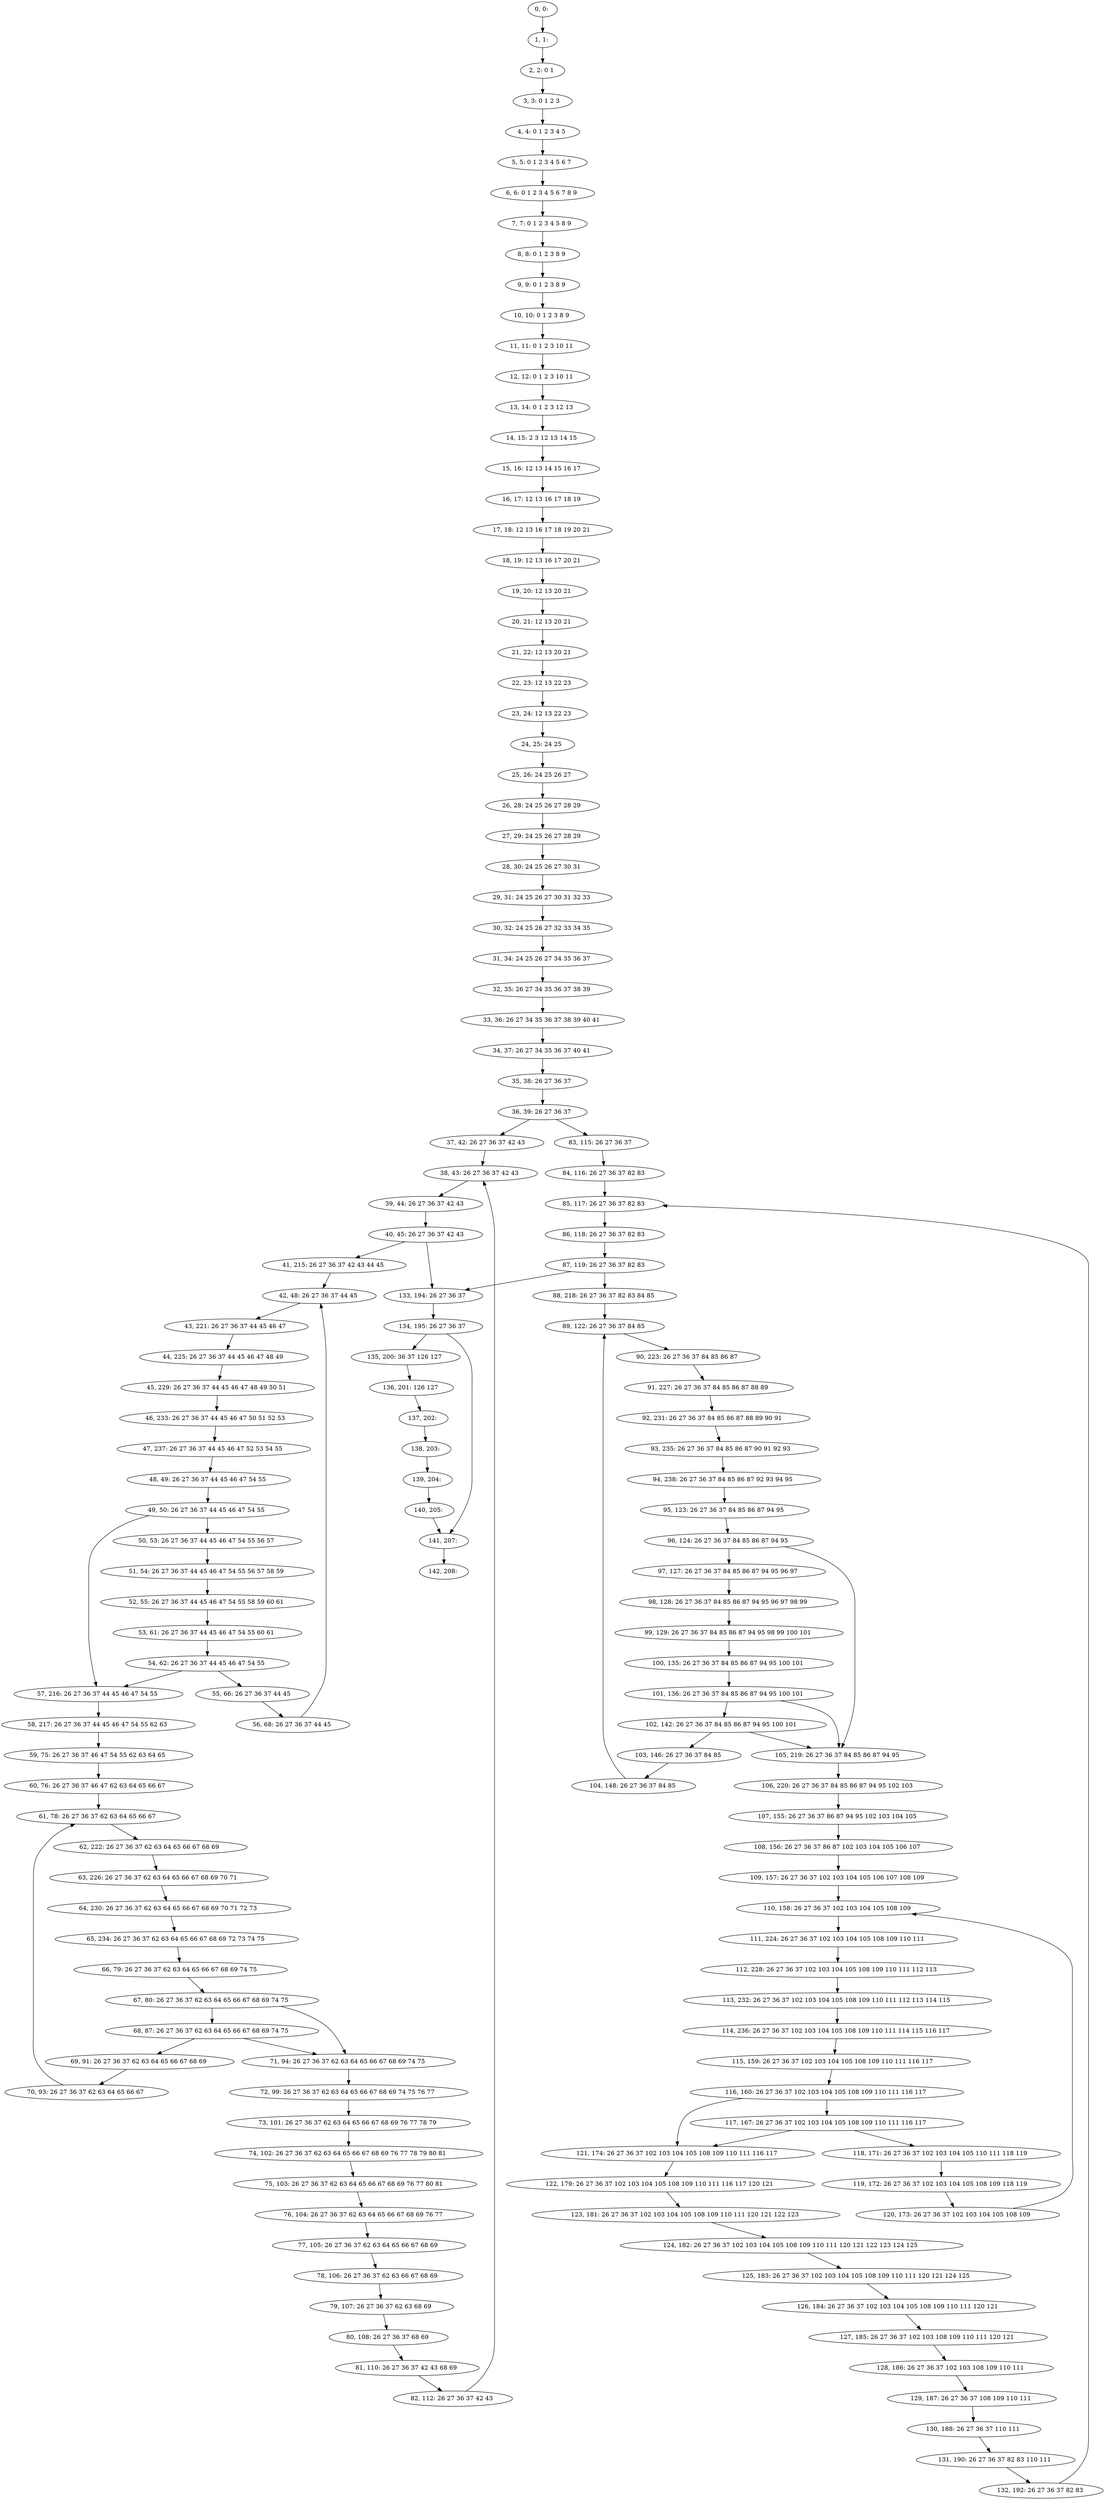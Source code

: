 digraph G {
0[label="0, 0: "];
1[label="1, 1: "];
2[label="2, 2: 0 1 "];
3[label="3, 3: 0 1 2 3 "];
4[label="4, 4: 0 1 2 3 4 5 "];
5[label="5, 5: 0 1 2 3 4 5 6 7 "];
6[label="6, 6: 0 1 2 3 4 5 6 7 8 9 "];
7[label="7, 7: 0 1 2 3 4 5 8 9 "];
8[label="8, 8: 0 1 2 3 8 9 "];
9[label="9, 9: 0 1 2 3 8 9 "];
10[label="10, 10: 0 1 2 3 8 9 "];
11[label="11, 11: 0 1 2 3 10 11 "];
12[label="12, 12: 0 1 2 3 10 11 "];
13[label="13, 14: 0 1 2 3 12 13 "];
14[label="14, 15: 2 3 12 13 14 15 "];
15[label="15, 16: 12 13 14 15 16 17 "];
16[label="16, 17: 12 13 16 17 18 19 "];
17[label="17, 18: 12 13 16 17 18 19 20 21 "];
18[label="18, 19: 12 13 16 17 20 21 "];
19[label="19, 20: 12 13 20 21 "];
20[label="20, 21: 12 13 20 21 "];
21[label="21, 22: 12 13 20 21 "];
22[label="22, 23: 12 13 22 23 "];
23[label="23, 24: 12 13 22 23 "];
24[label="24, 25: 24 25 "];
25[label="25, 26: 24 25 26 27 "];
26[label="26, 28: 24 25 26 27 28 29 "];
27[label="27, 29: 24 25 26 27 28 29 "];
28[label="28, 30: 24 25 26 27 30 31 "];
29[label="29, 31: 24 25 26 27 30 31 32 33 "];
30[label="30, 32: 24 25 26 27 32 33 34 35 "];
31[label="31, 34: 24 25 26 27 34 35 36 37 "];
32[label="32, 35: 26 27 34 35 36 37 38 39 "];
33[label="33, 36: 26 27 34 35 36 37 38 39 40 41 "];
34[label="34, 37: 26 27 34 35 36 37 40 41 "];
35[label="35, 38: 26 27 36 37 "];
36[label="36, 39: 26 27 36 37 "];
37[label="37, 42: 26 27 36 37 42 43 "];
38[label="38, 43: 26 27 36 37 42 43 "];
39[label="39, 44: 26 27 36 37 42 43 "];
40[label="40, 45: 26 27 36 37 42 43 "];
41[label="41, 215: 26 27 36 37 42 43 44 45 "];
42[label="42, 48: 26 27 36 37 44 45 "];
43[label="43, 221: 26 27 36 37 44 45 46 47 "];
44[label="44, 225: 26 27 36 37 44 45 46 47 48 49 "];
45[label="45, 229: 26 27 36 37 44 45 46 47 48 49 50 51 "];
46[label="46, 233: 26 27 36 37 44 45 46 47 50 51 52 53 "];
47[label="47, 237: 26 27 36 37 44 45 46 47 52 53 54 55 "];
48[label="48, 49: 26 27 36 37 44 45 46 47 54 55 "];
49[label="49, 50: 26 27 36 37 44 45 46 47 54 55 "];
50[label="50, 53: 26 27 36 37 44 45 46 47 54 55 56 57 "];
51[label="51, 54: 26 27 36 37 44 45 46 47 54 55 56 57 58 59 "];
52[label="52, 55: 26 27 36 37 44 45 46 47 54 55 58 59 60 61 "];
53[label="53, 61: 26 27 36 37 44 45 46 47 54 55 60 61 "];
54[label="54, 62: 26 27 36 37 44 45 46 47 54 55 "];
55[label="55, 66: 26 27 36 37 44 45 "];
56[label="56, 68: 26 27 36 37 44 45 "];
57[label="57, 216: 26 27 36 37 44 45 46 47 54 55 "];
58[label="58, 217: 26 27 36 37 44 45 46 47 54 55 62 63 "];
59[label="59, 75: 26 27 36 37 46 47 54 55 62 63 64 65 "];
60[label="60, 76: 26 27 36 37 46 47 62 63 64 65 66 67 "];
61[label="61, 78: 26 27 36 37 62 63 64 65 66 67 "];
62[label="62, 222: 26 27 36 37 62 63 64 65 66 67 68 69 "];
63[label="63, 226: 26 27 36 37 62 63 64 65 66 67 68 69 70 71 "];
64[label="64, 230: 26 27 36 37 62 63 64 65 66 67 68 69 70 71 72 73 "];
65[label="65, 234: 26 27 36 37 62 63 64 65 66 67 68 69 72 73 74 75 "];
66[label="66, 79: 26 27 36 37 62 63 64 65 66 67 68 69 74 75 "];
67[label="67, 80: 26 27 36 37 62 63 64 65 66 67 68 69 74 75 "];
68[label="68, 87: 26 27 36 37 62 63 64 65 66 67 68 69 74 75 "];
69[label="69, 91: 26 27 36 37 62 63 64 65 66 67 68 69 "];
70[label="70, 93: 26 27 36 37 62 63 64 65 66 67 "];
71[label="71, 94: 26 27 36 37 62 63 64 65 66 67 68 69 74 75 "];
72[label="72, 99: 26 27 36 37 62 63 64 65 66 67 68 69 74 75 76 77 "];
73[label="73, 101: 26 27 36 37 62 63 64 65 66 67 68 69 76 77 78 79 "];
74[label="74, 102: 26 27 36 37 62 63 64 65 66 67 68 69 76 77 78 79 80 81 "];
75[label="75, 103: 26 27 36 37 62 63 64 65 66 67 68 69 76 77 80 81 "];
76[label="76, 104: 26 27 36 37 62 63 64 65 66 67 68 69 76 77 "];
77[label="77, 105: 26 27 36 37 62 63 64 65 66 67 68 69 "];
78[label="78, 106: 26 27 36 37 62 63 66 67 68 69 "];
79[label="79, 107: 26 27 36 37 62 63 68 69 "];
80[label="80, 108: 26 27 36 37 68 69 "];
81[label="81, 110: 26 27 36 37 42 43 68 69 "];
82[label="82, 112: 26 27 36 37 42 43 "];
83[label="83, 115: 26 27 36 37 "];
84[label="84, 116: 26 27 36 37 82 83 "];
85[label="85, 117: 26 27 36 37 82 83 "];
86[label="86, 118: 26 27 36 37 82 83 "];
87[label="87, 119: 26 27 36 37 82 83 "];
88[label="88, 218: 26 27 36 37 82 83 84 85 "];
89[label="89, 122: 26 27 36 37 84 85 "];
90[label="90, 223: 26 27 36 37 84 85 86 87 "];
91[label="91, 227: 26 27 36 37 84 85 86 87 88 89 "];
92[label="92, 231: 26 27 36 37 84 85 86 87 88 89 90 91 "];
93[label="93, 235: 26 27 36 37 84 85 86 87 90 91 92 93 "];
94[label="94, 238: 26 27 36 37 84 85 86 87 92 93 94 95 "];
95[label="95, 123: 26 27 36 37 84 85 86 87 94 95 "];
96[label="96, 124: 26 27 36 37 84 85 86 87 94 95 "];
97[label="97, 127: 26 27 36 37 84 85 86 87 94 95 96 97 "];
98[label="98, 128: 26 27 36 37 84 85 86 87 94 95 96 97 98 99 "];
99[label="99, 129: 26 27 36 37 84 85 86 87 94 95 98 99 100 101 "];
100[label="100, 135: 26 27 36 37 84 85 86 87 94 95 100 101 "];
101[label="101, 136: 26 27 36 37 84 85 86 87 94 95 100 101 "];
102[label="102, 142: 26 27 36 37 84 85 86 87 94 95 100 101 "];
103[label="103, 146: 26 27 36 37 84 85 "];
104[label="104, 148: 26 27 36 37 84 85 "];
105[label="105, 219: 26 27 36 37 84 85 86 87 94 95 "];
106[label="106, 220: 26 27 36 37 84 85 86 87 94 95 102 103 "];
107[label="107, 155: 26 27 36 37 86 87 94 95 102 103 104 105 "];
108[label="108, 156: 26 27 36 37 86 87 102 103 104 105 106 107 "];
109[label="109, 157: 26 27 36 37 102 103 104 105 106 107 108 109 "];
110[label="110, 158: 26 27 36 37 102 103 104 105 108 109 "];
111[label="111, 224: 26 27 36 37 102 103 104 105 108 109 110 111 "];
112[label="112, 228: 26 27 36 37 102 103 104 105 108 109 110 111 112 113 "];
113[label="113, 232: 26 27 36 37 102 103 104 105 108 109 110 111 112 113 114 115 "];
114[label="114, 236: 26 27 36 37 102 103 104 105 108 109 110 111 114 115 116 117 "];
115[label="115, 159: 26 27 36 37 102 103 104 105 108 109 110 111 116 117 "];
116[label="116, 160: 26 27 36 37 102 103 104 105 108 109 110 111 116 117 "];
117[label="117, 167: 26 27 36 37 102 103 104 105 108 109 110 111 116 117 "];
118[label="118, 171: 26 27 36 37 102 103 104 105 110 111 118 119 "];
119[label="119, 172: 26 27 36 37 102 103 104 105 108 109 118 119 "];
120[label="120, 173: 26 27 36 37 102 103 104 105 108 109 "];
121[label="121, 174: 26 27 36 37 102 103 104 105 108 109 110 111 116 117 "];
122[label="122, 179: 26 27 36 37 102 103 104 105 108 109 110 111 116 117 120 121 "];
123[label="123, 181: 26 27 36 37 102 103 104 105 108 109 110 111 120 121 122 123 "];
124[label="124, 182: 26 27 36 37 102 103 104 105 108 109 110 111 120 121 122 123 124 125 "];
125[label="125, 183: 26 27 36 37 102 103 104 105 108 109 110 111 120 121 124 125 "];
126[label="126, 184: 26 27 36 37 102 103 104 105 108 109 110 111 120 121 "];
127[label="127, 185: 26 27 36 37 102 103 108 109 110 111 120 121 "];
128[label="128, 186: 26 27 36 37 102 103 108 109 110 111 "];
129[label="129, 187: 26 27 36 37 108 109 110 111 "];
130[label="130, 188: 26 27 36 37 110 111 "];
131[label="131, 190: 26 27 36 37 82 83 110 111 "];
132[label="132, 192: 26 27 36 37 82 83 "];
133[label="133, 194: 26 27 36 37 "];
134[label="134, 195: 26 27 36 37 "];
135[label="135, 200: 36 37 126 127 "];
136[label="136, 201: 126 127 "];
137[label="137, 202: "];
138[label="138, 203: "];
139[label="139, 204: "];
140[label="140, 205: "];
141[label="141, 207: "];
142[label="142, 208: "];
0->1 ;
1->2 ;
2->3 ;
3->4 ;
4->5 ;
5->6 ;
6->7 ;
7->8 ;
8->9 ;
9->10 ;
10->11 ;
11->12 ;
12->13 ;
13->14 ;
14->15 ;
15->16 ;
16->17 ;
17->18 ;
18->19 ;
19->20 ;
20->21 ;
21->22 ;
22->23 ;
23->24 ;
24->25 ;
25->26 ;
26->27 ;
27->28 ;
28->29 ;
29->30 ;
30->31 ;
31->32 ;
32->33 ;
33->34 ;
34->35 ;
35->36 ;
36->37 ;
36->83 ;
37->38 ;
38->39 ;
39->40 ;
40->41 ;
40->133 ;
41->42 ;
42->43 ;
43->44 ;
44->45 ;
45->46 ;
46->47 ;
47->48 ;
48->49 ;
49->50 ;
49->57 ;
50->51 ;
51->52 ;
52->53 ;
53->54 ;
54->55 ;
54->57 ;
55->56 ;
56->42 ;
57->58 ;
58->59 ;
59->60 ;
60->61 ;
61->62 ;
62->63 ;
63->64 ;
64->65 ;
65->66 ;
66->67 ;
67->68 ;
67->71 ;
68->69 ;
68->71 ;
69->70 ;
70->61 ;
71->72 ;
72->73 ;
73->74 ;
74->75 ;
75->76 ;
76->77 ;
77->78 ;
78->79 ;
79->80 ;
80->81 ;
81->82 ;
82->38 ;
83->84 ;
84->85 ;
85->86 ;
86->87 ;
87->88 ;
87->133 ;
88->89 ;
89->90 ;
90->91 ;
91->92 ;
92->93 ;
93->94 ;
94->95 ;
95->96 ;
96->97 ;
96->105 ;
97->98 ;
98->99 ;
99->100 ;
100->101 ;
101->102 ;
101->105 ;
102->103 ;
102->105 ;
103->104 ;
104->89 ;
105->106 ;
106->107 ;
107->108 ;
108->109 ;
109->110 ;
110->111 ;
111->112 ;
112->113 ;
113->114 ;
114->115 ;
115->116 ;
116->117 ;
116->121 ;
117->118 ;
117->121 ;
118->119 ;
119->120 ;
120->110 ;
121->122 ;
122->123 ;
123->124 ;
124->125 ;
125->126 ;
126->127 ;
127->128 ;
128->129 ;
129->130 ;
130->131 ;
131->132 ;
132->85 ;
133->134 ;
134->135 ;
134->141 ;
135->136 ;
136->137 ;
137->138 ;
138->139 ;
139->140 ;
140->141 ;
141->142 ;
}
